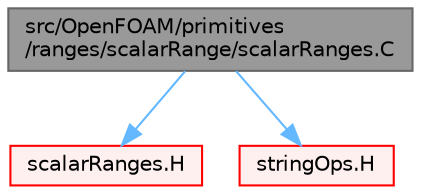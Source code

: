 digraph "src/OpenFOAM/primitives/ranges/scalarRange/scalarRanges.C"
{
 // LATEX_PDF_SIZE
  bgcolor="transparent";
  edge [fontname=Helvetica,fontsize=10,labelfontname=Helvetica,labelfontsize=10];
  node [fontname=Helvetica,fontsize=10,shape=box,height=0.2,width=0.4];
  Node1 [id="Node000001",label="src/OpenFOAM/primitives\l/ranges/scalarRange/scalarRanges.C",height=0.2,width=0.4,color="gray40", fillcolor="grey60", style="filled", fontcolor="black",tooltip=" "];
  Node1 -> Node2 [id="edge1_Node000001_Node000002",color="steelblue1",style="solid",tooltip=" "];
  Node2 [id="Node000002",label="scalarRanges.H",height=0.2,width=0.4,color="red", fillcolor="#FFF0F0", style="filled",URL="$scalarRanges_8H.html",tooltip=" "];
  Node1 -> Node91 [id="edge2_Node000001_Node000091",color="steelblue1",style="solid",tooltip=" "];
  Node91 [id="Node000091",label="stringOps.H",height=0.2,width=0.4,color="red", fillcolor="#FFF0F0", style="filled",URL="$stringOps_8H.html",tooltip=" "];
}
